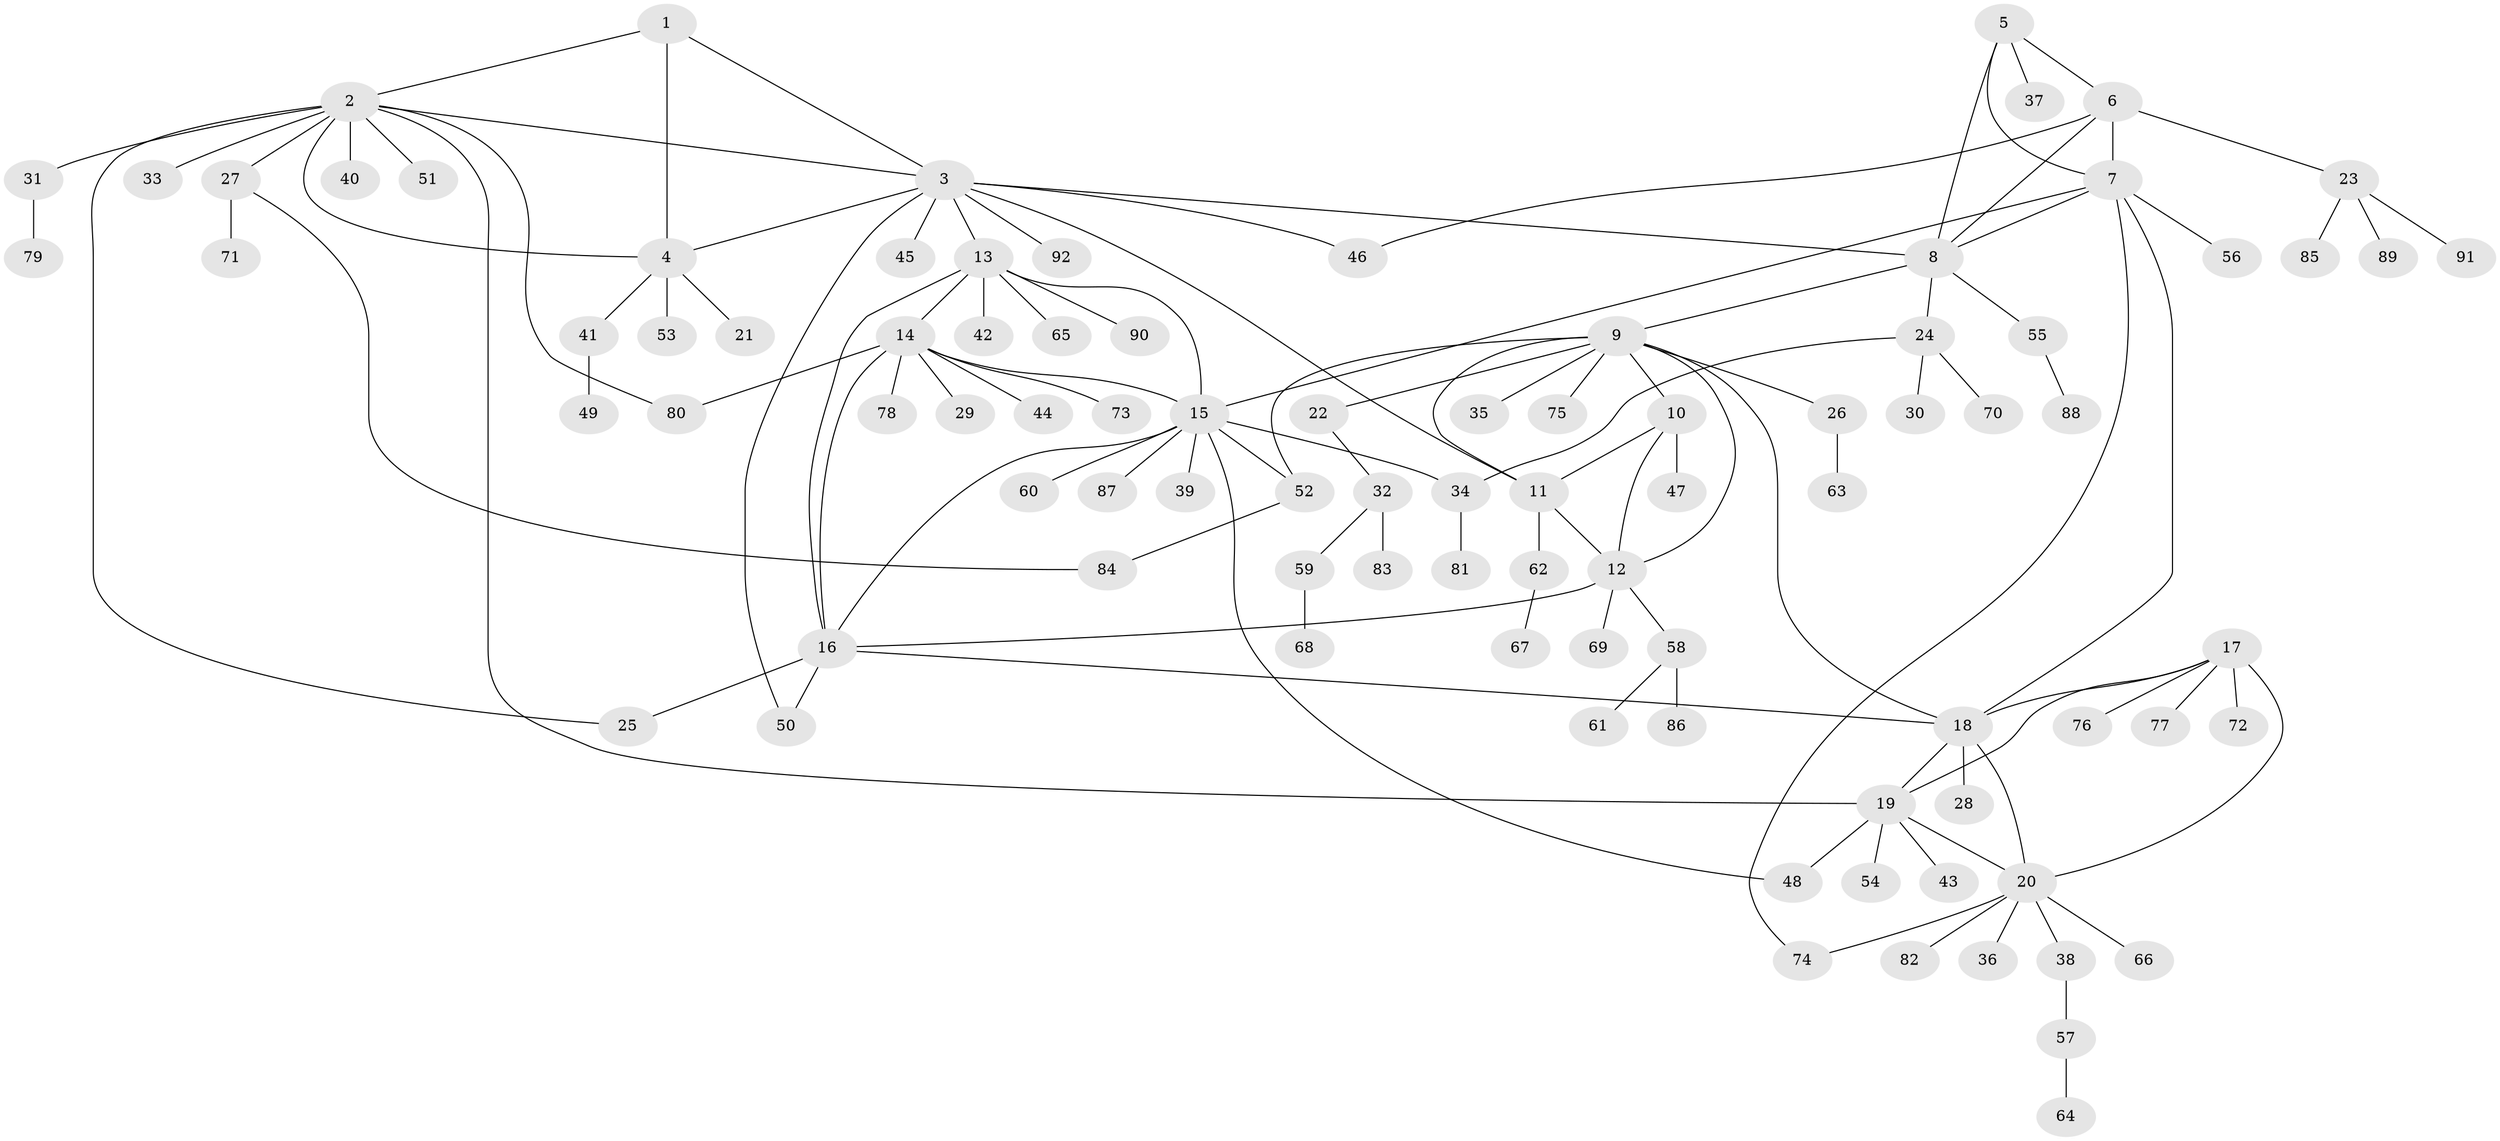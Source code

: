 // Generated by graph-tools (version 1.1) at 2025/37/03/09/25 02:37:24]
// undirected, 92 vertices, 121 edges
graph export_dot {
graph [start="1"]
  node [color=gray90,style=filled];
  1;
  2;
  3;
  4;
  5;
  6;
  7;
  8;
  9;
  10;
  11;
  12;
  13;
  14;
  15;
  16;
  17;
  18;
  19;
  20;
  21;
  22;
  23;
  24;
  25;
  26;
  27;
  28;
  29;
  30;
  31;
  32;
  33;
  34;
  35;
  36;
  37;
  38;
  39;
  40;
  41;
  42;
  43;
  44;
  45;
  46;
  47;
  48;
  49;
  50;
  51;
  52;
  53;
  54;
  55;
  56;
  57;
  58;
  59;
  60;
  61;
  62;
  63;
  64;
  65;
  66;
  67;
  68;
  69;
  70;
  71;
  72;
  73;
  74;
  75;
  76;
  77;
  78;
  79;
  80;
  81;
  82;
  83;
  84;
  85;
  86;
  87;
  88;
  89;
  90;
  91;
  92;
  1 -- 2;
  1 -- 3;
  1 -- 4;
  2 -- 3;
  2 -- 4;
  2 -- 19;
  2 -- 25;
  2 -- 27;
  2 -- 31;
  2 -- 33;
  2 -- 40;
  2 -- 51;
  2 -- 80;
  3 -- 4;
  3 -- 8;
  3 -- 11;
  3 -- 13;
  3 -- 45;
  3 -- 46;
  3 -- 50;
  3 -- 92;
  4 -- 21;
  4 -- 41;
  4 -- 53;
  5 -- 6;
  5 -- 7;
  5 -- 8;
  5 -- 37;
  6 -- 7;
  6 -- 8;
  6 -- 23;
  6 -- 46;
  7 -- 8;
  7 -- 15;
  7 -- 18;
  7 -- 56;
  7 -- 74;
  8 -- 9;
  8 -- 24;
  8 -- 55;
  9 -- 10;
  9 -- 11;
  9 -- 12;
  9 -- 18;
  9 -- 22;
  9 -- 26;
  9 -- 35;
  9 -- 52;
  9 -- 75;
  10 -- 11;
  10 -- 12;
  10 -- 47;
  11 -- 12;
  11 -- 62;
  12 -- 16;
  12 -- 58;
  12 -- 69;
  13 -- 14;
  13 -- 15;
  13 -- 16;
  13 -- 42;
  13 -- 65;
  13 -- 90;
  14 -- 15;
  14 -- 16;
  14 -- 29;
  14 -- 44;
  14 -- 73;
  14 -- 78;
  14 -- 80;
  15 -- 16;
  15 -- 34;
  15 -- 39;
  15 -- 48;
  15 -- 52;
  15 -- 60;
  15 -- 87;
  16 -- 18;
  16 -- 25;
  16 -- 50;
  17 -- 18;
  17 -- 19;
  17 -- 20;
  17 -- 72;
  17 -- 76;
  17 -- 77;
  18 -- 19;
  18 -- 20;
  18 -- 28;
  19 -- 20;
  19 -- 43;
  19 -- 48;
  19 -- 54;
  20 -- 36;
  20 -- 38;
  20 -- 66;
  20 -- 74;
  20 -- 82;
  22 -- 32;
  23 -- 85;
  23 -- 89;
  23 -- 91;
  24 -- 30;
  24 -- 34;
  24 -- 70;
  26 -- 63;
  27 -- 71;
  27 -- 84;
  31 -- 79;
  32 -- 59;
  32 -- 83;
  34 -- 81;
  38 -- 57;
  41 -- 49;
  52 -- 84;
  55 -- 88;
  57 -- 64;
  58 -- 61;
  58 -- 86;
  59 -- 68;
  62 -- 67;
}
